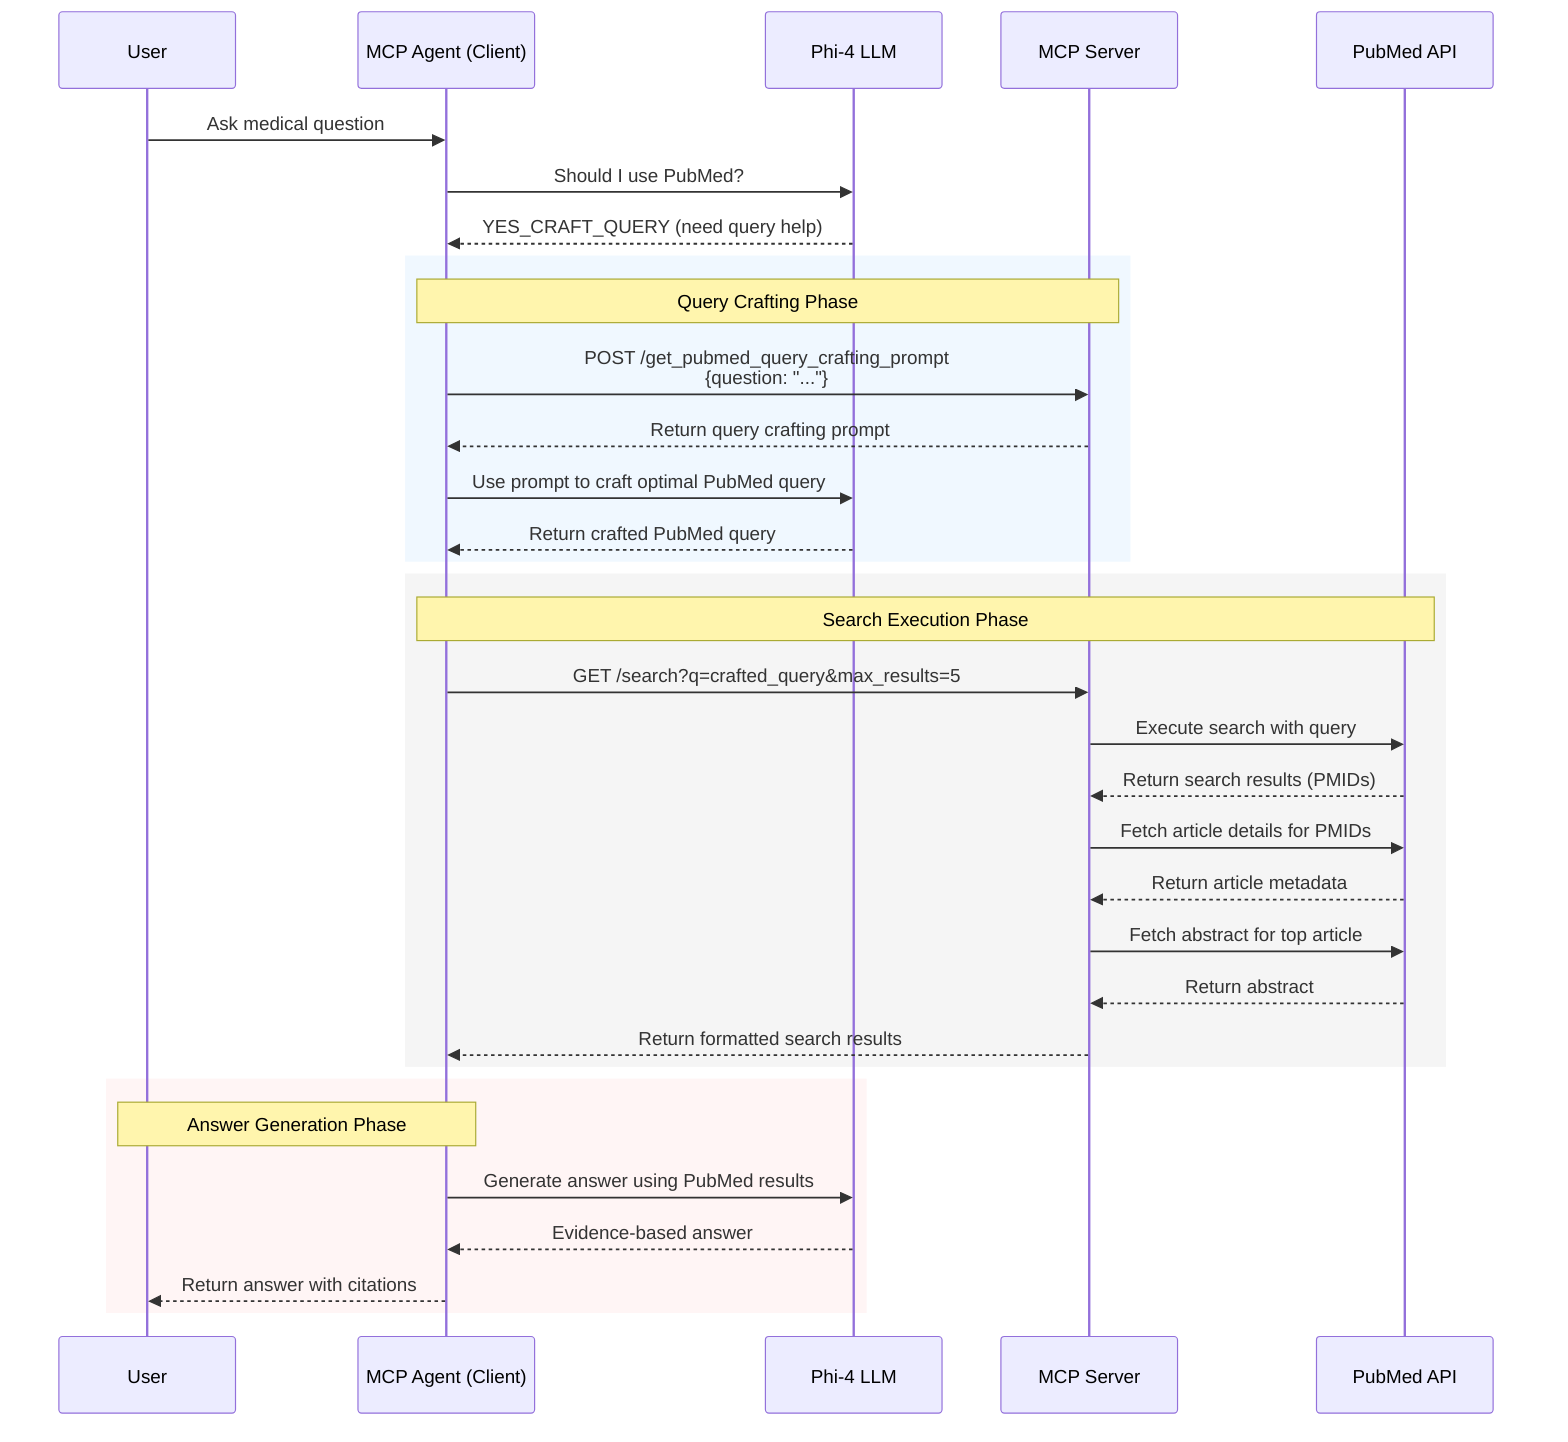 sequenceDiagram
    participant User
    participant MCPAgent as MCP Agent (Client)
    participant LLM as Phi-4 LLM
    participant MCPServer as MCP Server
    participant PubMed as PubMed API

    User->>MCPAgent: Ask medical question
    MCPAgent->>LLM: Should I use PubMed?
    LLM-->>MCPAgent: YES_CRAFT_QUERY (need query help)
    
    rect rgb(240, 248, 255)
        Note over MCPAgent,MCPServer: Query Crafting Phase
        MCPAgent->>MCPServer: POST /get_pubmed_query_crafting_prompt<br/>{question: "..."}
        MCPServer-->>MCPAgent: Return query crafting prompt
        MCPAgent->>LLM: Use prompt to craft optimal PubMed query
        LLM-->>MCPAgent: Return crafted PubMed query
    end
    
    rect rgb(245, 245, 245)
        Note over MCPAgent,PubMed: Search Execution Phase
        MCPAgent->>MCPServer: GET /search?q=crafted_query&max_results=5
        MCPServer->>PubMed: Execute search with query
        PubMed-->>MCPServer: Return search results (PMIDs)
        MCPServer->>PubMed: Fetch article details for PMIDs
        PubMed-->>MCPServer: Return article metadata
        MCPServer->>PubMed: Fetch abstract for top article
        PubMed-->>MCPServer: Return abstract
        MCPServer-->>MCPAgent: Return formatted search results
    end
    
    rect rgb(255, 245, 245)
        Note over MCPAgent,User: Answer Generation Phase
        MCPAgent->>LLM: Generate answer using PubMed results
        LLM-->>MCPAgent: Evidence-based answer
        MCPAgent-->>User: Return answer with citations
    end